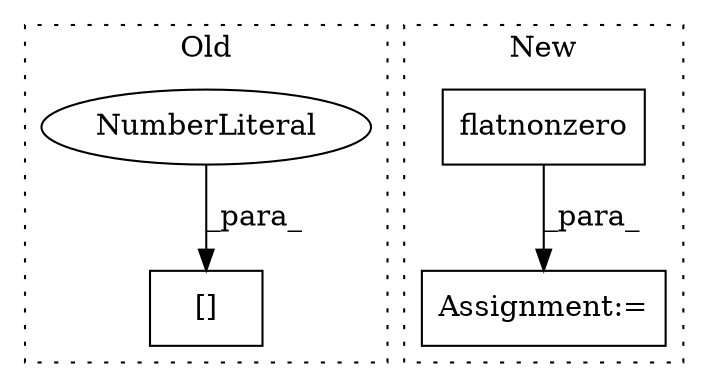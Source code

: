 digraph G {
subgraph cluster0 {
1 [label="[]" a="2" s="846,852" l="5,1" shape="box"];
4 [label="NumberLiteral" a="34" s="851" l="1" shape="ellipse"];
label = "Old";
style="dotted";
}
subgraph cluster1 {
2 [label="flatnonzero" a="32" s="916,948" l="12,1" shape="box"];
3 [label="Assignment:=" a="7" s="909" l="1" shape="box"];
label = "New";
style="dotted";
}
2 -> 3 [label="_para_"];
4 -> 1 [label="_para_"];
}